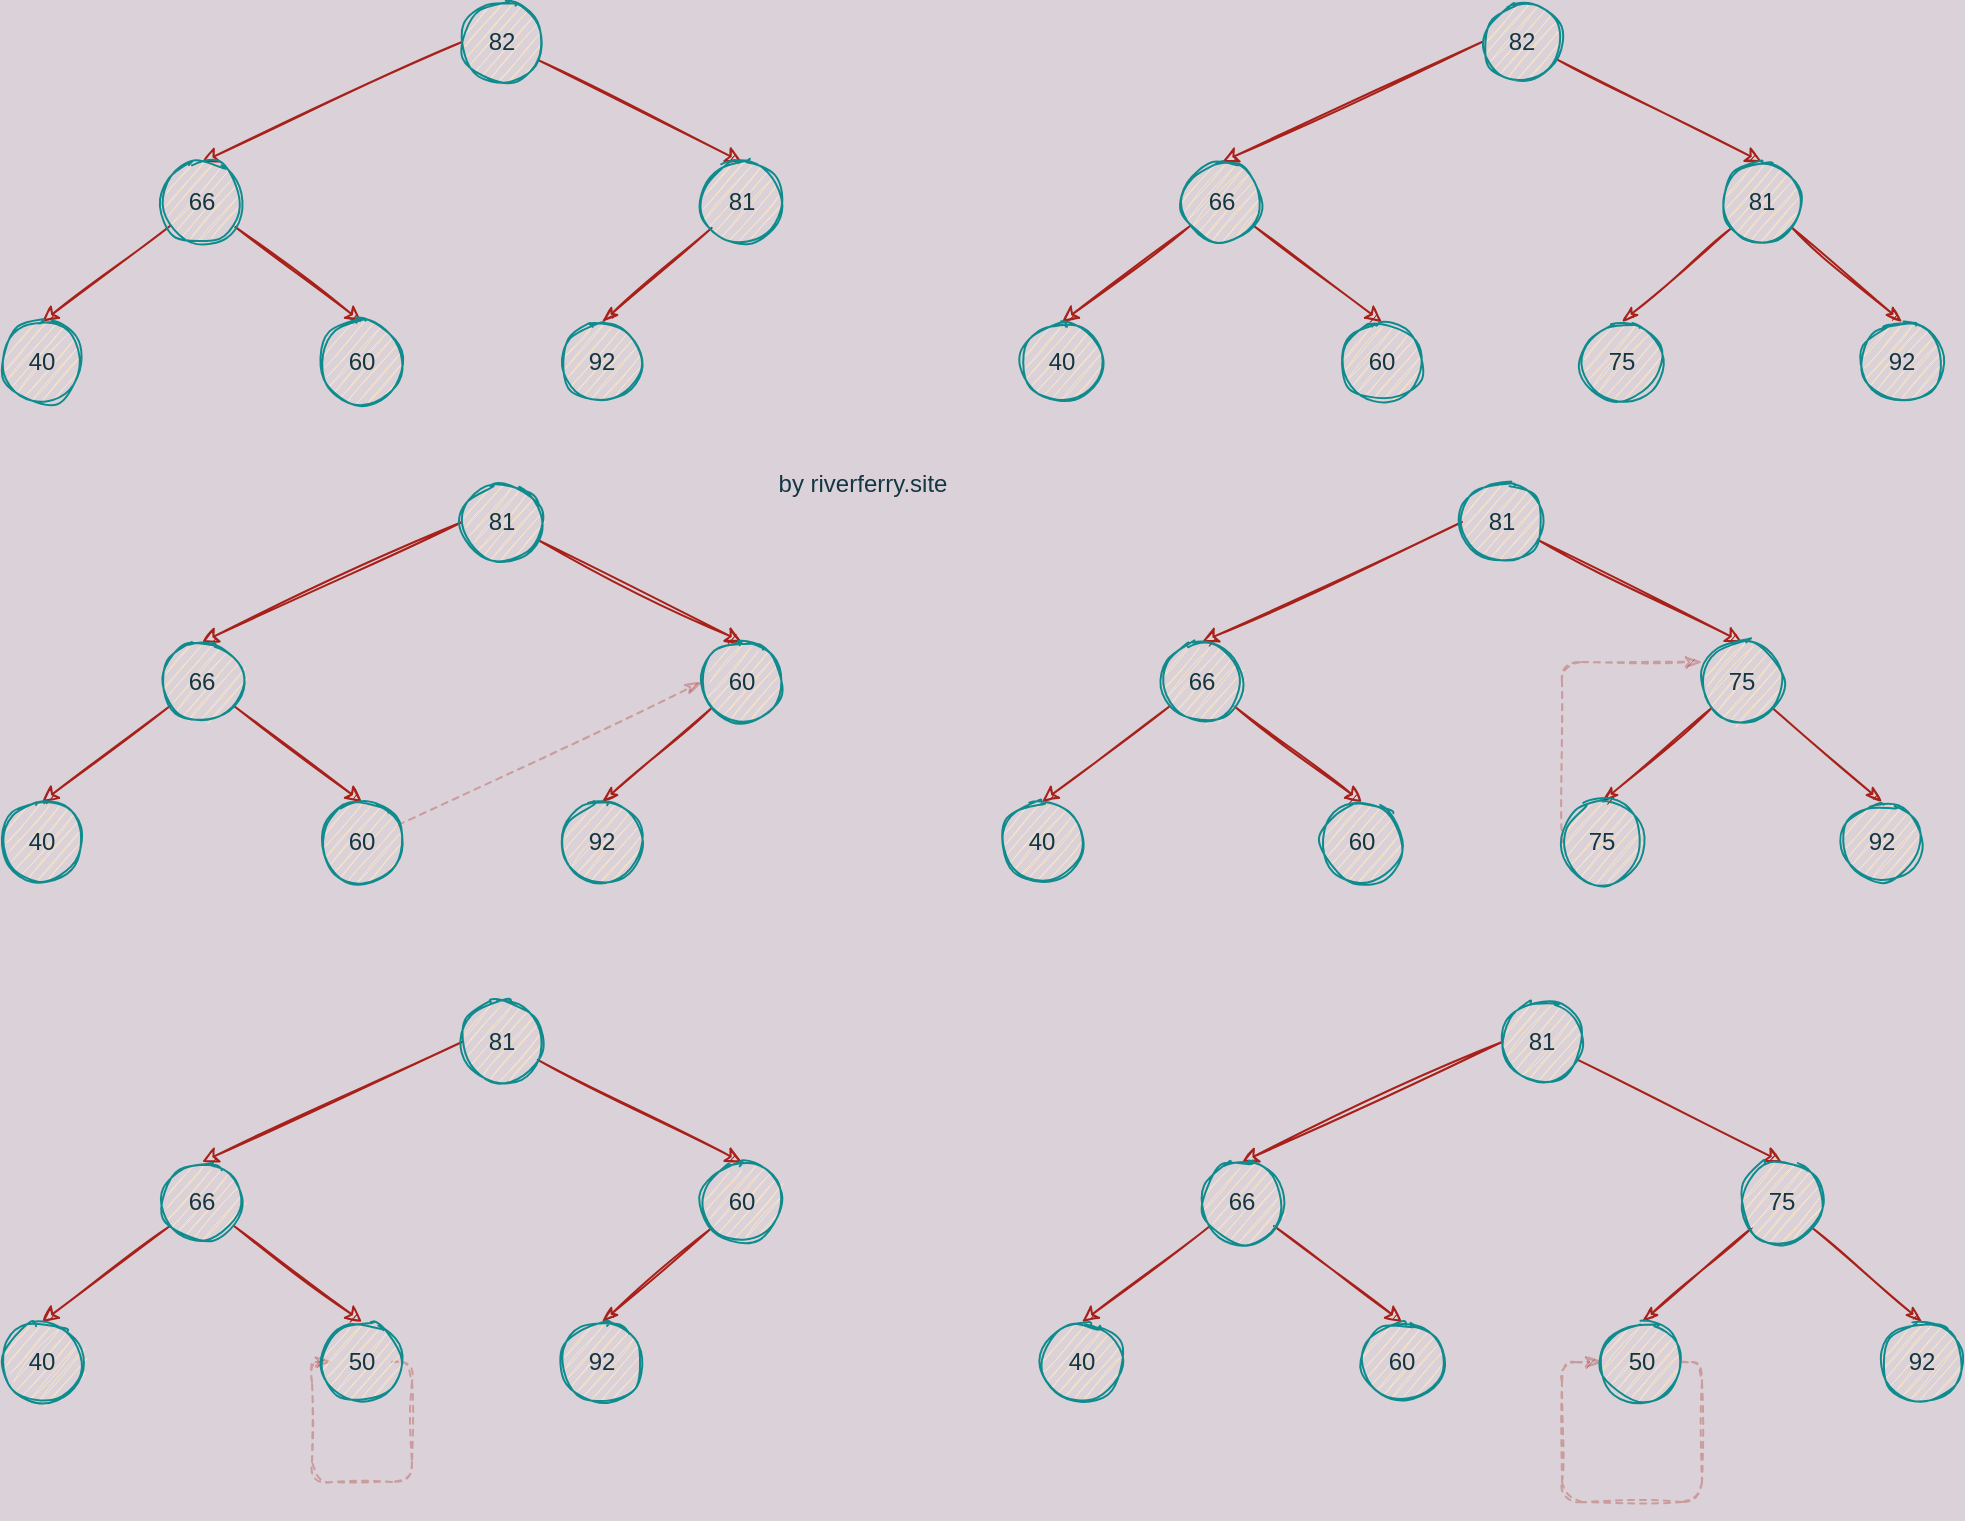 <mxfile version="15.3.1" type="github">
  <diagram id="OLlDFcjV29Axa0X5U9kV" name="Page-1">
    <mxGraphModel dx="2377" dy="-390" grid="1" gridSize="10" guides="1" tooltips="1" connect="1" arrows="1" fold="1" page="1" pageScale="1" pageWidth="827" pageHeight="1169" background="#DAD2D8" math="0" shadow="0">
      <root>
        <mxCell id="0" />
        <mxCell id="1" parent="0" />
        <mxCell id="hTwjzOJedB3ZMtPHPvdc-1" style="edgeStyle=none;orthogonalLoop=1;jettySize=auto;html=1;entryX=0.5;entryY=0;entryDx=0;entryDy=0;sketch=1;labelBackgroundColor=#DAD2D8;strokeColor=#A8201A;fontColor=#143642;" edge="1" parent="1" source="hTwjzOJedB3ZMtPHPvdc-3" target="hTwjzOJedB3ZMtPHPvdc-9">
          <mxGeometry relative="1" as="geometry" />
        </mxCell>
        <mxCell id="hTwjzOJedB3ZMtPHPvdc-2" style="edgeStyle=none;orthogonalLoop=1;jettySize=auto;html=1;exitX=0;exitY=0.5;exitDx=0;exitDy=0;entryX=0.5;entryY=0;entryDx=0;entryDy=0;sketch=1;labelBackgroundColor=#DAD2D8;strokeColor=#A8201A;fontColor=#143642;" edge="1" parent="1" source="hTwjzOJedB3ZMtPHPvdc-3" target="hTwjzOJedB3ZMtPHPvdc-6">
          <mxGeometry relative="1" as="geometry" />
        </mxCell>
        <mxCell id="hTwjzOJedB3ZMtPHPvdc-3" value="82" style="ellipse;whiteSpace=wrap;html=1;aspect=fixed;sketch=1;fillColor=#FAE5C7;strokeColor=#0F8B8D;fontColor=#143642;" vertex="1" parent="1">
          <mxGeometry x="70" y="1920" width="40" height="40" as="geometry" />
        </mxCell>
        <mxCell id="hTwjzOJedB3ZMtPHPvdc-4" style="edgeStyle=none;orthogonalLoop=1;jettySize=auto;html=1;entryX=0.5;entryY=0;entryDx=0;entryDy=0;sketch=1;labelBackgroundColor=#DAD2D8;strokeColor=#A8201A;fontColor=#143642;" edge="1" parent="1" source="hTwjzOJedB3ZMtPHPvdc-6" target="hTwjzOJedB3ZMtPHPvdc-10">
          <mxGeometry relative="1" as="geometry" />
        </mxCell>
        <mxCell id="hTwjzOJedB3ZMtPHPvdc-5" style="edgeStyle=none;orthogonalLoop=1;jettySize=auto;html=1;entryX=0.5;entryY=0;entryDx=0;entryDy=0;sketch=1;labelBackgroundColor=#DAD2D8;strokeColor=#A8201A;fontColor=#143642;" edge="1" parent="1" source="hTwjzOJedB3ZMtPHPvdc-6" target="hTwjzOJedB3ZMtPHPvdc-11">
          <mxGeometry relative="1" as="geometry" />
        </mxCell>
        <mxCell id="hTwjzOJedB3ZMtPHPvdc-6" value="66" style="ellipse;whiteSpace=wrap;html=1;aspect=fixed;sketch=1;fillColor=#FAE5C7;strokeColor=#0F8B8D;fontColor=#143642;" vertex="1" parent="1">
          <mxGeometry x="-80" y="2000" width="40" height="40" as="geometry" />
        </mxCell>
        <mxCell id="hTwjzOJedB3ZMtPHPvdc-7" style="orthogonalLoop=1;jettySize=auto;html=1;entryX=0.5;entryY=0;entryDx=0;entryDy=0;startArrow=none;startFill=0;endArrow=classicThin;endFill=1;sketch=1;labelBackgroundColor=#DAD2D8;strokeColor=#A8201A;fontColor=#143642;" edge="1" parent="1" source="hTwjzOJedB3ZMtPHPvdc-9" target="hTwjzOJedB3ZMtPHPvdc-12">
          <mxGeometry relative="1" as="geometry" />
        </mxCell>
        <mxCell id="hTwjzOJedB3ZMtPHPvdc-8" style="edgeStyle=none;orthogonalLoop=1;jettySize=auto;html=1;startArrow=none;startFill=0;endArrow=classicThin;endFill=1;entryX=0.5;entryY=0;entryDx=0;entryDy=0;sketch=1;labelBackgroundColor=#DAD2D8;strokeColor=#A8201A;fontColor=#143642;" edge="1" parent="1" source="hTwjzOJedB3ZMtPHPvdc-9" target="hTwjzOJedB3ZMtPHPvdc-13">
          <mxGeometry relative="1" as="geometry">
            <mxPoint x="290" y="2080" as="targetPoint" />
          </mxGeometry>
        </mxCell>
        <mxCell id="hTwjzOJedB3ZMtPHPvdc-9" value="81" style="ellipse;whiteSpace=wrap;html=1;aspect=fixed;sketch=1;fillColor=#FAE5C7;strokeColor=#0F8B8D;fontColor=#143642;" vertex="1" parent="1">
          <mxGeometry x="190" y="2000" width="40" height="40" as="geometry" />
        </mxCell>
        <mxCell id="hTwjzOJedB3ZMtPHPvdc-10" value="40" style="ellipse;whiteSpace=wrap;html=1;aspect=fixed;sketch=1;fillColor=#FAE5C7;strokeColor=#0F8B8D;fontColor=#143642;" vertex="1" parent="1">
          <mxGeometry x="-160" y="2080" width="40" height="40" as="geometry" />
        </mxCell>
        <mxCell id="hTwjzOJedB3ZMtPHPvdc-11" value="60" style="ellipse;whiteSpace=wrap;html=1;aspect=fixed;sketch=1;fillColor=#FAE5C7;strokeColor=#0F8B8D;fontColor=#143642;" vertex="1" parent="1">
          <mxGeometry y="2080" width="40" height="40" as="geometry" />
        </mxCell>
        <mxCell id="hTwjzOJedB3ZMtPHPvdc-12" value="75" style="ellipse;whiteSpace=wrap;html=1;aspect=fixed;sketch=1;fillColor=#FAE5C7;strokeColor=#0F8B8D;fontColor=#143642;" vertex="1" parent="1">
          <mxGeometry x="120" y="2080" width="40" height="40" as="geometry" />
        </mxCell>
        <mxCell id="hTwjzOJedB3ZMtPHPvdc-13" value="92" style="ellipse;whiteSpace=wrap;html=1;aspect=fixed;sketch=1;fillColor=#FAE5C7;strokeColor=#0F8B8D;fontColor=#143642;" vertex="1" parent="1">
          <mxGeometry x="260" y="2080" width="40" height="40" as="geometry" />
        </mxCell>
        <mxCell id="hTwjzOJedB3ZMtPHPvdc-14" style="edgeStyle=none;orthogonalLoop=1;jettySize=auto;html=1;entryX=0.5;entryY=0;entryDx=0;entryDy=0;sketch=1;labelBackgroundColor=#DAD2D8;strokeColor=#A8201A;fontColor=#143642;" edge="1" parent="1" source="hTwjzOJedB3ZMtPHPvdc-16" target="hTwjzOJedB3ZMtPHPvdc-21">
          <mxGeometry relative="1" as="geometry" />
        </mxCell>
        <mxCell id="hTwjzOJedB3ZMtPHPvdc-15" style="edgeStyle=none;orthogonalLoop=1;jettySize=auto;html=1;exitX=0;exitY=0.5;exitDx=0;exitDy=0;entryX=0.5;entryY=0;entryDx=0;entryDy=0;sketch=1;labelBackgroundColor=#DAD2D8;strokeColor=#A8201A;fontColor=#143642;" edge="1" parent="1" source="hTwjzOJedB3ZMtPHPvdc-16" target="hTwjzOJedB3ZMtPHPvdc-19">
          <mxGeometry relative="1" as="geometry" />
        </mxCell>
        <mxCell id="hTwjzOJedB3ZMtPHPvdc-16" value="82" style="ellipse;whiteSpace=wrap;html=1;aspect=fixed;sketch=1;fillColor=#FAE5C7;strokeColor=#0F8B8D;fontColor=#143642;" vertex="1" parent="1">
          <mxGeometry x="-440" y="1920" width="40" height="40" as="geometry" />
        </mxCell>
        <mxCell id="hTwjzOJedB3ZMtPHPvdc-17" style="edgeStyle=none;orthogonalLoop=1;jettySize=auto;html=1;entryX=0.5;entryY=0;entryDx=0;entryDy=0;sketch=1;labelBackgroundColor=#DAD2D8;strokeColor=#A8201A;fontColor=#143642;" edge="1" parent="1" source="hTwjzOJedB3ZMtPHPvdc-19" target="hTwjzOJedB3ZMtPHPvdc-22">
          <mxGeometry relative="1" as="geometry" />
        </mxCell>
        <mxCell id="hTwjzOJedB3ZMtPHPvdc-18" style="edgeStyle=none;orthogonalLoop=1;jettySize=auto;html=1;entryX=0.5;entryY=0;entryDx=0;entryDy=0;sketch=1;labelBackgroundColor=#DAD2D8;strokeColor=#A8201A;fontColor=#143642;" edge="1" parent="1" source="hTwjzOJedB3ZMtPHPvdc-19" target="hTwjzOJedB3ZMtPHPvdc-23">
          <mxGeometry relative="1" as="geometry" />
        </mxCell>
        <mxCell id="hTwjzOJedB3ZMtPHPvdc-19" value="66" style="ellipse;whiteSpace=wrap;html=1;aspect=fixed;sketch=1;fillColor=#FAE5C7;strokeColor=#0F8B8D;fontColor=#143642;" vertex="1" parent="1">
          <mxGeometry x="-590" y="2000" width="40" height="40" as="geometry" />
        </mxCell>
        <mxCell id="hTwjzOJedB3ZMtPHPvdc-20" style="edgeStyle=none;orthogonalLoop=1;jettySize=auto;html=1;entryX=0.5;entryY=0;entryDx=0;entryDy=0;startArrow=none;startFill=0;endArrow=classicThin;endFill=1;sketch=1;labelBackgroundColor=#DAD2D8;strokeColor=#A8201A;fontColor=#143642;" edge="1" parent="1" source="hTwjzOJedB3ZMtPHPvdc-21" target="hTwjzOJedB3ZMtPHPvdc-24">
          <mxGeometry relative="1" as="geometry" />
        </mxCell>
        <mxCell id="hTwjzOJedB3ZMtPHPvdc-21" value="81" style="ellipse;whiteSpace=wrap;html=1;aspect=fixed;sketch=1;fillColor=#FAE5C7;strokeColor=#0F8B8D;fontColor=#143642;" vertex="1" parent="1">
          <mxGeometry x="-320" y="2000" width="40" height="40" as="geometry" />
        </mxCell>
        <mxCell id="hTwjzOJedB3ZMtPHPvdc-22" value="40" style="ellipse;whiteSpace=wrap;html=1;aspect=fixed;sketch=1;fillColor=#FAE5C7;strokeColor=#0F8B8D;fontColor=#143642;" vertex="1" parent="1">
          <mxGeometry x="-670" y="2080" width="40" height="40" as="geometry" />
        </mxCell>
        <mxCell id="hTwjzOJedB3ZMtPHPvdc-23" value="60" style="ellipse;whiteSpace=wrap;html=1;aspect=fixed;sketch=1;fillColor=#FAE5C7;strokeColor=#0F8B8D;fontColor=#143642;" vertex="1" parent="1">
          <mxGeometry x="-510" y="2080" width="40" height="40" as="geometry" />
        </mxCell>
        <mxCell id="hTwjzOJedB3ZMtPHPvdc-24" value="92" style="ellipse;whiteSpace=wrap;html=1;aspect=fixed;sketch=1;fillColor=#FAE5C7;strokeColor=#0F8B8D;fontColor=#143642;" vertex="1" parent="1">
          <mxGeometry x="-390" y="2080" width="40" height="40" as="geometry" />
        </mxCell>
        <mxCell id="hTwjzOJedB3ZMtPHPvdc-25" style="edgeStyle=none;orthogonalLoop=1;jettySize=auto;html=1;entryX=0.5;entryY=0;entryDx=0;entryDy=0;sketch=1;labelBackgroundColor=#DAD2D8;strokeColor=#A8201A;fontColor=#143642;" edge="1" parent="1" source="hTwjzOJedB3ZMtPHPvdc-27" target="hTwjzOJedB3ZMtPHPvdc-33">
          <mxGeometry relative="1" as="geometry" />
        </mxCell>
        <mxCell id="hTwjzOJedB3ZMtPHPvdc-26" style="edgeStyle=none;orthogonalLoop=1;jettySize=auto;html=1;exitX=0;exitY=0.5;exitDx=0;exitDy=0;entryX=0.5;entryY=0;entryDx=0;entryDy=0;sketch=1;labelBackgroundColor=#DAD2D8;strokeColor=#A8201A;fontColor=#143642;" edge="1" parent="1" source="hTwjzOJedB3ZMtPHPvdc-27" target="hTwjzOJedB3ZMtPHPvdc-30">
          <mxGeometry relative="1" as="geometry" />
        </mxCell>
        <mxCell id="hTwjzOJedB3ZMtPHPvdc-27" value="81" style="ellipse;whiteSpace=wrap;html=1;aspect=fixed;sketch=1;fillColor=#FAE5C7;strokeColor=#0F8B8D;fontColor=#143642;" vertex="1" parent="1">
          <mxGeometry x="60" y="2160" width="40" height="40" as="geometry" />
        </mxCell>
        <mxCell id="hTwjzOJedB3ZMtPHPvdc-28" style="edgeStyle=none;orthogonalLoop=1;jettySize=auto;html=1;entryX=0.5;entryY=0;entryDx=0;entryDy=0;sketch=1;labelBackgroundColor=#DAD2D8;strokeColor=#A8201A;fontColor=#143642;" edge="1" parent="1" source="hTwjzOJedB3ZMtPHPvdc-30" target="hTwjzOJedB3ZMtPHPvdc-34">
          <mxGeometry relative="1" as="geometry" />
        </mxCell>
        <mxCell id="hTwjzOJedB3ZMtPHPvdc-29" style="edgeStyle=none;orthogonalLoop=1;jettySize=auto;html=1;entryX=0.5;entryY=0;entryDx=0;entryDy=0;sketch=1;labelBackgroundColor=#DAD2D8;strokeColor=#A8201A;fontColor=#143642;" edge="1" parent="1" source="hTwjzOJedB3ZMtPHPvdc-30" target="hTwjzOJedB3ZMtPHPvdc-35">
          <mxGeometry relative="1" as="geometry" />
        </mxCell>
        <mxCell id="hTwjzOJedB3ZMtPHPvdc-30" value="66" style="ellipse;whiteSpace=wrap;html=1;aspect=fixed;sketch=1;fillColor=#FAE5C7;strokeColor=#0F8B8D;fontColor=#143642;" vertex="1" parent="1">
          <mxGeometry x="-90" y="2240" width="40" height="40" as="geometry" />
        </mxCell>
        <mxCell id="hTwjzOJedB3ZMtPHPvdc-31" style="edgeStyle=none;orthogonalLoop=1;jettySize=auto;html=1;entryX=0.5;entryY=0;entryDx=0;entryDy=0;startArrow=none;startFill=0;endArrow=classicThin;endFill=1;sketch=1;labelBackgroundColor=#DAD2D8;strokeColor=#A8201A;fontColor=#143642;" edge="1" parent="1" source="hTwjzOJedB3ZMtPHPvdc-33" target="hTwjzOJedB3ZMtPHPvdc-37">
          <mxGeometry relative="1" as="geometry" />
        </mxCell>
        <mxCell id="hTwjzOJedB3ZMtPHPvdc-32" style="edgeStyle=none;orthogonalLoop=1;jettySize=auto;html=1;entryX=0.5;entryY=0;entryDx=0;entryDy=0;startArrow=none;startFill=0;endArrow=classicThin;endFill=1;sketch=1;labelBackgroundColor=#DAD2D8;strokeColor=#A8201A;fontColor=#143642;" edge="1" parent="1" source="hTwjzOJedB3ZMtPHPvdc-33" target="hTwjzOJedB3ZMtPHPvdc-38">
          <mxGeometry relative="1" as="geometry" />
        </mxCell>
        <mxCell id="hTwjzOJedB3ZMtPHPvdc-33" value="75" style="ellipse;whiteSpace=wrap;html=1;aspect=fixed;sketch=1;fillColor=#FAE5C7;strokeColor=#0F8B8D;fontColor=#143642;" vertex="1" parent="1">
          <mxGeometry x="180" y="2240" width="40" height="40" as="geometry" />
        </mxCell>
        <mxCell id="hTwjzOJedB3ZMtPHPvdc-34" value="40" style="ellipse;whiteSpace=wrap;html=1;aspect=fixed;sketch=1;fillColor=#FAE5C7;strokeColor=#0F8B8D;fontColor=#143642;" vertex="1" parent="1">
          <mxGeometry x="-170" y="2320" width="40" height="40" as="geometry" />
        </mxCell>
        <mxCell id="hTwjzOJedB3ZMtPHPvdc-35" value="60" style="ellipse;whiteSpace=wrap;html=1;aspect=fixed;sketch=1;fillColor=#FAE5C7;strokeColor=#0F8B8D;fontColor=#143642;" vertex="1" parent="1">
          <mxGeometry x="-10" y="2320" width="40" height="40" as="geometry" />
        </mxCell>
        <mxCell id="hTwjzOJedB3ZMtPHPvdc-36" style="edgeStyle=orthogonalEdgeStyle;orthogonalLoop=1;jettySize=auto;html=1;entryX=0;entryY=0.25;entryDx=0;entryDy=0;entryPerimeter=0;dashed=1;startArrow=none;startFill=0;endArrow=classicThin;endFill=1;opacity=30;sketch=1;labelBackgroundColor=#DAD2D8;strokeColor=#A8201A;fontColor=#143642;" edge="1" parent="1" source="hTwjzOJedB3ZMtPHPvdc-37" target="hTwjzOJedB3ZMtPHPvdc-33">
          <mxGeometry relative="1" as="geometry">
            <Array as="points">
              <mxPoint x="110" y="2250" />
            </Array>
          </mxGeometry>
        </mxCell>
        <mxCell id="hTwjzOJedB3ZMtPHPvdc-37" value="75" style="ellipse;whiteSpace=wrap;html=1;aspect=fixed;sketch=1;fillColor=#FAE5C7;strokeColor=#0F8B8D;fontColor=#143642;" vertex="1" parent="1">
          <mxGeometry x="110" y="2320" width="40" height="40" as="geometry" />
        </mxCell>
        <mxCell id="hTwjzOJedB3ZMtPHPvdc-38" value="92" style="ellipse;whiteSpace=wrap;html=1;aspect=fixed;sketch=1;fillColor=#FAE5C7;strokeColor=#0F8B8D;fontColor=#143642;" vertex="1" parent="1">
          <mxGeometry x="250" y="2320" width="40" height="40" as="geometry" />
        </mxCell>
        <mxCell id="hTwjzOJedB3ZMtPHPvdc-39" style="edgeStyle=none;orthogonalLoop=1;jettySize=auto;html=1;entryX=0.5;entryY=0;entryDx=0;entryDy=0;sketch=1;labelBackgroundColor=#DAD2D8;strokeColor=#A8201A;fontColor=#143642;" edge="1" parent="1" source="hTwjzOJedB3ZMtPHPvdc-41" target="hTwjzOJedB3ZMtPHPvdc-46">
          <mxGeometry relative="1" as="geometry" />
        </mxCell>
        <mxCell id="hTwjzOJedB3ZMtPHPvdc-40" style="edgeStyle=none;orthogonalLoop=1;jettySize=auto;html=1;exitX=0;exitY=0.5;exitDx=0;exitDy=0;entryX=0.5;entryY=0;entryDx=0;entryDy=0;sketch=1;labelBackgroundColor=#DAD2D8;strokeColor=#A8201A;fontColor=#143642;" edge="1" parent="1" source="hTwjzOJedB3ZMtPHPvdc-41" target="hTwjzOJedB3ZMtPHPvdc-44">
          <mxGeometry relative="1" as="geometry" />
        </mxCell>
        <mxCell id="hTwjzOJedB3ZMtPHPvdc-41" value="81" style="ellipse;whiteSpace=wrap;html=1;aspect=fixed;sketch=1;fillColor=#FAE5C7;strokeColor=#0F8B8D;fontColor=#143642;" vertex="1" parent="1">
          <mxGeometry x="-440" y="2160" width="40" height="40" as="geometry" />
        </mxCell>
        <mxCell id="hTwjzOJedB3ZMtPHPvdc-42" style="edgeStyle=none;orthogonalLoop=1;jettySize=auto;html=1;entryX=0.5;entryY=0;entryDx=0;entryDy=0;sketch=1;labelBackgroundColor=#DAD2D8;strokeColor=#A8201A;fontColor=#143642;" edge="1" parent="1" source="hTwjzOJedB3ZMtPHPvdc-44" target="hTwjzOJedB3ZMtPHPvdc-47">
          <mxGeometry relative="1" as="geometry" />
        </mxCell>
        <mxCell id="hTwjzOJedB3ZMtPHPvdc-43" style="edgeStyle=none;orthogonalLoop=1;jettySize=auto;html=1;entryX=0.5;entryY=0;entryDx=0;entryDy=0;sketch=1;labelBackgroundColor=#DAD2D8;strokeColor=#A8201A;fontColor=#143642;" edge="1" parent="1" source="hTwjzOJedB3ZMtPHPvdc-44" target="hTwjzOJedB3ZMtPHPvdc-49">
          <mxGeometry relative="1" as="geometry" />
        </mxCell>
        <mxCell id="hTwjzOJedB3ZMtPHPvdc-44" value="66" style="ellipse;whiteSpace=wrap;html=1;aspect=fixed;sketch=1;fillColor=#FAE5C7;strokeColor=#0F8B8D;fontColor=#143642;" vertex="1" parent="1">
          <mxGeometry x="-590" y="2240" width="40" height="40" as="geometry" />
        </mxCell>
        <mxCell id="hTwjzOJedB3ZMtPHPvdc-45" style="edgeStyle=none;orthogonalLoop=1;jettySize=auto;html=1;entryX=0.5;entryY=0;entryDx=0;entryDy=0;startArrow=none;startFill=0;endArrow=classicThin;endFill=1;sketch=1;labelBackgroundColor=#DAD2D8;strokeColor=#A8201A;fontColor=#143642;" edge="1" parent="1" source="hTwjzOJedB3ZMtPHPvdc-46" target="hTwjzOJedB3ZMtPHPvdc-50">
          <mxGeometry relative="1" as="geometry" />
        </mxCell>
        <mxCell id="hTwjzOJedB3ZMtPHPvdc-46" value="60" style="ellipse;whiteSpace=wrap;html=1;aspect=fixed;sketch=1;fillColor=#FAE5C7;strokeColor=#0F8B8D;fontColor=#143642;" vertex="1" parent="1">
          <mxGeometry x="-320" y="2240" width="40" height="40" as="geometry" />
        </mxCell>
        <mxCell id="hTwjzOJedB3ZMtPHPvdc-47" value="40" style="ellipse;whiteSpace=wrap;html=1;aspect=fixed;sketch=1;fillColor=#FAE5C7;strokeColor=#0F8B8D;fontColor=#143642;" vertex="1" parent="1">
          <mxGeometry x="-670" y="2320" width="40" height="40" as="geometry" />
        </mxCell>
        <mxCell id="hTwjzOJedB3ZMtPHPvdc-48" style="edgeStyle=none;orthogonalLoop=1;jettySize=auto;html=1;entryX=0;entryY=0.5;entryDx=0;entryDy=0;startArrow=none;startFill=0;endArrow=classicThin;endFill=1;dashed=1;opacity=30;sketch=1;labelBackgroundColor=#DAD2D8;strokeColor=#A8201A;fontColor=#143642;" edge="1" parent="1" source="hTwjzOJedB3ZMtPHPvdc-49" target="hTwjzOJedB3ZMtPHPvdc-46">
          <mxGeometry relative="1" as="geometry" />
        </mxCell>
        <mxCell id="hTwjzOJedB3ZMtPHPvdc-49" value="60" style="ellipse;whiteSpace=wrap;html=1;aspect=fixed;sketch=1;fillColor=#FAE5C7;strokeColor=#0F8B8D;fontColor=#143642;" vertex="1" parent="1">
          <mxGeometry x="-510" y="2320" width="40" height="40" as="geometry" />
        </mxCell>
        <mxCell id="hTwjzOJedB3ZMtPHPvdc-50" value="92" style="ellipse;whiteSpace=wrap;html=1;aspect=fixed;sketch=1;fillColor=#FAE5C7;strokeColor=#0F8B8D;fontColor=#143642;" vertex="1" parent="1">
          <mxGeometry x="-390" y="2320" width="40" height="40" as="geometry" />
        </mxCell>
        <mxCell id="hTwjzOJedB3ZMtPHPvdc-51" style="edgeStyle=none;orthogonalLoop=1;jettySize=auto;html=1;entryX=0.5;entryY=0;entryDx=0;entryDy=0;sketch=1;labelBackgroundColor=#DAD2D8;strokeColor=#A8201A;fontColor=#143642;" edge="1" parent="1" source="hTwjzOJedB3ZMtPHPvdc-53" target="hTwjzOJedB3ZMtPHPvdc-58">
          <mxGeometry relative="1" as="geometry" />
        </mxCell>
        <mxCell id="hTwjzOJedB3ZMtPHPvdc-52" style="edgeStyle=none;orthogonalLoop=1;jettySize=auto;html=1;exitX=0;exitY=0.5;exitDx=0;exitDy=0;entryX=0.5;entryY=0;entryDx=0;entryDy=0;sketch=1;labelBackgroundColor=#DAD2D8;strokeColor=#A8201A;fontColor=#143642;" edge="1" parent="1" source="hTwjzOJedB3ZMtPHPvdc-53" target="hTwjzOJedB3ZMtPHPvdc-56">
          <mxGeometry relative="1" as="geometry" />
        </mxCell>
        <mxCell id="hTwjzOJedB3ZMtPHPvdc-53" value="81" style="ellipse;whiteSpace=wrap;html=1;aspect=fixed;sketch=1;fillColor=#FAE5C7;strokeColor=#0F8B8D;fontColor=#143642;" vertex="1" parent="1">
          <mxGeometry x="-440" y="2420" width="40" height="40" as="geometry" />
        </mxCell>
        <mxCell id="hTwjzOJedB3ZMtPHPvdc-54" style="edgeStyle=none;orthogonalLoop=1;jettySize=auto;html=1;entryX=0.5;entryY=0;entryDx=0;entryDy=0;sketch=1;labelBackgroundColor=#DAD2D8;strokeColor=#A8201A;fontColor=#143642;" edge="1" parent="1" source="hTwjzOJedB3ZMtPHPvdc-56" target="hTwjzOJedB3ZMtPHPvdc-59">
          <mxGeometry relative="1" as="geometry" />
        </mxCell>
        <mxCell id="hTwjzOJedB3ZMtPHPvdc-55" style="edgeStyle=none;orthogonalLoop=1;jettySize=auto;html=1;entryX=0.5;entryY=0;entryDx=0;entryDy=0;sketch=1;labelBackgroundColor=#DAD2D8;strokeColor=#A8201A;fontColor=#143642;" edge="1" parent="1" source="hTwjzOJedB3ZMtPHPvdc-56" target="hTwjzOJedB3ZMtPHPvdc-61">
          <mxGeometry relative="1" as="geometry" />
        </mxCell>
        <mxCell id="hTwjzOJedB3ZMtPHPvdc-56" value="66" style="ellipse;whiteSpace=wrap;html=1;aspect=fixed;sketch=1;fillColor=#FAE5C7;strokeColor=#0F8B8D;fontColor=#143642;" vertex="1" parent="1">
          <mxGeometry x="-590" y="2500" width="40" height="40" as="geometry" />
        </mxCell>
        <mxCell id="hTwjzOJedB3ZMtPHPvdc-57" style="edgeStyle=none;orthogonalLoop=1;jettySize=auto;html=1;entryX=0.5;entryY=0;entryDx=0;entryDy=0;startArrow=none;startFill=0;endArrow=classicThin;endFill=1;sketch=1;labelBackgroundColor=#DAD2D8;strokeColor=#A8201A;fontColor=#143642;" edge="1" parent="1" source="hTwjzOJedB3ZMtPHPvdc-58" target="hTwjzOJedB3ZMtPHPvdc-62">
          <mxGeometry relative="1" as="geometry" />
        </mxCell>
        <mxCell id="hTwjzOJedB3ZMtPHPvdc-58" value="60" style="ellipse;whiteSpace=wrap;html=1;aspect=fixed;sketch=1;fillColor=#FAE5C7;strokeColor=#0F8B8D;fontColor=#143642;" vertex="1" parent="1">
          <mxGeometry x="-320" y="2500" width="40" height="40" as="geometry" />
        </mxCell>
        <mxCell id="hTwjzOJedB3ZMtPHPvdc-59" value="40" style="ellipse;whiteSpace=wrap;html=1;aspect=fixed;sketch=1;fillColor=#FAE5C7;strokeColor=#0F8B8D;fontColor=#143642;" vertex="1" parent="1">
          <mxGeometry x="-670" y="2580" width="40" height="40" as="geometry" />
        </mxCell>
        <mxCell id="hTwjzOJedB3ZMtPHPvdc-60" style="edgeStyle=orthogonalEdgeStyle;orthogonalLoop=1;jettySize=auto;html=1;dashed=1;startArrow=none;startFill=0;endArrow=classicThin;endFill=1;opacity=30;entryX=0.125;entryY=0.5;entryDx=0;entryDy=0;entryPerimeter=0;exitX=0.875;exitY=0.5;exitDx=0;exitDy=0;exitPerimeter=0;sketch=1;labelBackgroundColor=#DAD2D8;strokeColor=#A8201A;fontColor=#143642;" edge="1" parent="1" source="hTwjzOJedB3ZMtPHPvdc-61" target="hTwjzOJedB3ZMtPHPvdc-61">
          <mxGeometry relative="1" as="geometry">
            <mxPoint x="-515" y="2600" as="targetPoint" />
            <mxPoint x="-465" y="2600" as="sourcePoint" />
            <Array as="points">
              <mxPoint x="-465" y="2600" />
              <mxPoint x="-465" y="2660" />
              <mxPoint x="-515" y="2660" />
              <mxPoint x="-515" y="2600" />
            </Array>
          </mxGeometry>
        </mxCell>
        <mxCell id="hTwjzOJedB3ZMtPHPvdc-61" value="50" style="ellipse;whiteSpace=wrap;html=1;aspect=fixed;sketch=1;fillColor=#FAE5C7;strokeColor=#0F8B8D;fontColor=#143642;" vertex="1" parent="1">
          <mxGeometry x="-510" y="2580" width="40" height="40" as="geometry" />
        </mxCell>
        <mxCell id="hTwjzOJedB3ZMtPHPvdc-62" value="92" style="ellipse;whiteSpace=wrap;html=1;aspect=fixed;sketch=1;fillColor=#FAE5C7;strokeColor=#0F8B8D;fontColor=#143642;" vertex="1" parent="1">
          <mxGeometry x="-390" y="2580" width="40" height="40" as="geometry" />
        </mxCell>
        <mxCell id="hTwjzOJedB3ZMtPHPvdc-63" style="edgeStyle=none;orthogonalLoop=1;jettySize=auto;html=1;entryX=0.5;entryY=0;entryDx=0;entryDy=0;sketch=1;labelBackgroundColor=#DAD2D8;strokeColor=#A8201A;fontColor=#143642;" edge="1" parent="1" source="hTwjzOJedB3ZMtPHPvdc-65" target="hTwjzOJedB3ZMtPHPvdc-71">
          <mxGeometry relative="1" as="geometry" />
        </mxCell>
        <mxCell id="hTwjzOJedB3ZMtPHPvdc-64" style="edgeStyle=none;orthogonalLoop=1;jettySize=auto;html=1;exitX=0;exitY=0.5;exitDx=0;exitDy=0;entryX=0.5;entryY=0;entryDx=0;entryDy=0;sketch=1;labelBackgroundColor=#DAD2D8;strokeColor=#A8201A;fontColor=#143642;" edge="1" parent="1" source="hTwjzOJedB3ZMtPHPvdc-65" target="hTwjzOJedB3ZMtPHPvdc-68">
          <mxGeometry relative="1" as="geometry" />
        </mxCell>
        <mxCell id="hTwjzOJedB3ZMtPHPvdc-65" value="81" style="ellipse;whiteSpace=wrap;html=1;aspect=fixed;sketch=1;fillColor=#FAE5C7;strokeColor=#0F8B8D;fontColor=#143642;" vertex="1" parent="1">
          <mxGeometry x="80" y="2420" width="40" height="40" as="geometry" />
        </mxCell>
        <mxCell id="hTwjzOJedB3ZMtPHPvdc-66" style="edgeStyle=none;orthogonalLoop=1;jettySize=auto;html=1;entryX=0.5;entryY=0;entryDx=0;entryDy=0;sketch=1;labelBackgroundColor=#DAD2D8;strokeColor=#A8201A;fontColor=#143642;" edge="1" parent="1" source="hTwjzOJedB3ZMtPHPvdc-68" target="hTwjzOJedB3ZMtPHPvdc-72">
          <mxGeometry relative="1" as="geometry" />
        </mxCell>
        <mxCell id="hTwjzOJedB3ZMtPHPvdc-67" style="edgeStyle=none;orthogonalLoop=1;jettySize=auto;html=1;entryX=0.5;entryY=0;entryDx=0;entryDy=0;sketch=1;labelBackgroundColor=#DAD2D8;strokeColor=#A8201A;fontColor=#143642;" edge="1" parent="1" source="hTwjzOJedB3ZMtPHPvdc-68" target="hTwjzOJedB3ZMtPHPvdc-73">
          <mxGeometry relative="1" as="geometry" />
        </mxCell>
        <mxCell id="hTwjzOJedB3ZMtPHPvdc-68" value="66" style="ellipse;whiteSpace=wrap;html=1;aspect=fixed;sketch=1;fillColor=#FAE5C7;strokeColor=#0F8B8D;fontColor=#143642;" vertex="1" parent="1">
          <mxGeometry x="-70" y="2500" width="40" height="40" as="geometry" />
        </mxCell>
        <mxCell id="hTwjzOJedB3ZMtPHPvdc-69" style="edgeStyle=none;orthogonalLoop=1;jettySize=auto;html=1;entryX=0.5;entryY=0;entryDx=0;entryDy=0;startArrow=none;startFill=0;endArrow=classicThin;endFill=1;sketch=1;labelBackgroundColor=#DAD2D8;strokeColor=#A8201A;fontColor=#143642;" edge="1" parent="1" source="hTwjzOJedB3ZMtPHPvdc-71" target="hTwjzOJedB3ZMtPHPvdc-75">
          <mxGeometry relative="1" as="geometry" />
        </mxCell>
        <mxCell id="hTwjzOJedB3ZMtPHPvdc-70" style="edgeStyle=none;orthogonalLoop=1;jettySize=auto;html=1;entryX=0.5;entryY=0;entryDx=0;entryDy=0;startArrow=none;startFill=0;endArrow=classicThin;endFill=1;sketch=1;labelBackgroundColor=#DAD2D8;strokeColor=#A8201A;fontColor=#143642;" edge="1" parent="1" source="hTwjzOJedB3ZMtPHPvdc-71" target="hTwjzOJedB3ZMtPHPvdc-76">
          <mxGeometry relative="1" as="geometry" />
        </mxCell>
        <mxCell id="hTwjzOJedB3ZMtPHPvdc-71" value="75" style="ellipse;whiteSpace=wrap;html=1;aspect=fixed;sketch=1;fillColor=#FAE5C7;strokeColor=#0F8B8D;fontColor=#143642;" vertex="1" parent="1">
          <mxGeometry x="200" y="2500" width="40" height="40" as="geometry" />
        </mxCell>
        <mxCell id="hTwjzOJedB3ZMtPHPvdc-72" value="40" style="ellipse;whiteSpace=wrap;html=1;aspect=fixed;sketch=1;fillColor=#FAE5C7;strokeColor=#0F8B8D;fontColor=#143642;" vertex="1" parent="1">
          <mxGeometry x="-150" y="2580" width="40" height="40" as="geometry" />
        </mxCell>
        <mxCell id="hTwjzOJedB3ZMtPHPvdc-73" value="60" style="ellipse;whiteSpace=wrap;html=1;aspect=fixed;sketch=1;fillColor=#FAE5C7;strokeColor=#0F8B8D;fontColor=#143642;" vertex="1" parent="1">
          <mxGeometry x="10" y="2580" width="40" height="40" as="geometry" />
        </mxCell>
        <mxCell id="hTwjzOJedB3ZMtPHPvdc-74" style="edgeStyle=orthogonalEdgeStyle;orthogonalLoop=1;jettySize=auto;html=1;dashed=1;startArrow=none;startFill=0;endArrow=classicThin;endFill=1;opacity=30;entryX=0;entryY=0.5;entryDx=0;entryDy=0;exitX=1;exitY=0.5;exitDx=0;exitDy=0;sketch=1;labelBackgroundColor=#DAD2D8;strokeColor=#A8201A;fontColor=#143642;" edge="1" parent="1" source="hTwjzOJedB3ZMtPHPvdc-75" target="hTwjzOJedB3ZMtPHPvdc-75">
          <mxGeometry relative="1" as="geometry">
            <mxPoint x="120" y="2600" as="targetPoint" />
            <mxPoint x="180" y="2600" as="sourcePoint" />
            <Array as="points">
              <mxPoint x="180" y="2600" />
              <mxPoint x="180" y="2670" />
              <mxPoint x="110" y="2670" />
              <mxPoint x="110" y="2600" />
            </Array>
          </mxGeometry>
        </mxCell>
        <mxCell id="hTwjzOJedB3ZMtPHPvdc-75" value="50" style="ellipse;whiteSpace=wrap;html=1;aspect=fixed;sketch=1;fillColor=#FAE5C7;strokeColor=#0F8B8D;fontColor=#143642;" vertex="1" parent="1">
          <mxGeometry x="130" y="2580" width="40" height="40" as="geometry" />
        </mxCell>
        <mxCell id="hTwjzOJedB3ZMtPHPvdc-76" value="92" style="ellipse;whiteSpace=wrap;html=1;aspect=fixed;sketch=1;fillColor=#FAE5C7;strokeColor=#0F8B8D;fontColor=#143642;" vertex="1" parent="1">
          <mxGeometry x="270" y="2580" width="40" height="40" as="geometry" />
        </mxCell>
        <mxCell id="hTwjzOJedB3ZMtPHPvdc-77" value="&lt;p style=&quot;line-height: 50%&quot;&gt;by riverferry.site&lt;/p&gt;" style="text;html=1;align=center;verticalAlign=middle;resizable=0;points=[];autosize=1;strokeColor=none;fillColor=none;opacity=50;sketch=1;fontColor=#143642;" vertex="1" parent="1">
          <mxGeometry x="-290" y="2140" width="100" height="40" as="geometry" />
        </mxCell>
      </root>
    </mxGraphModel>
  </diagram>
</mxfile>
